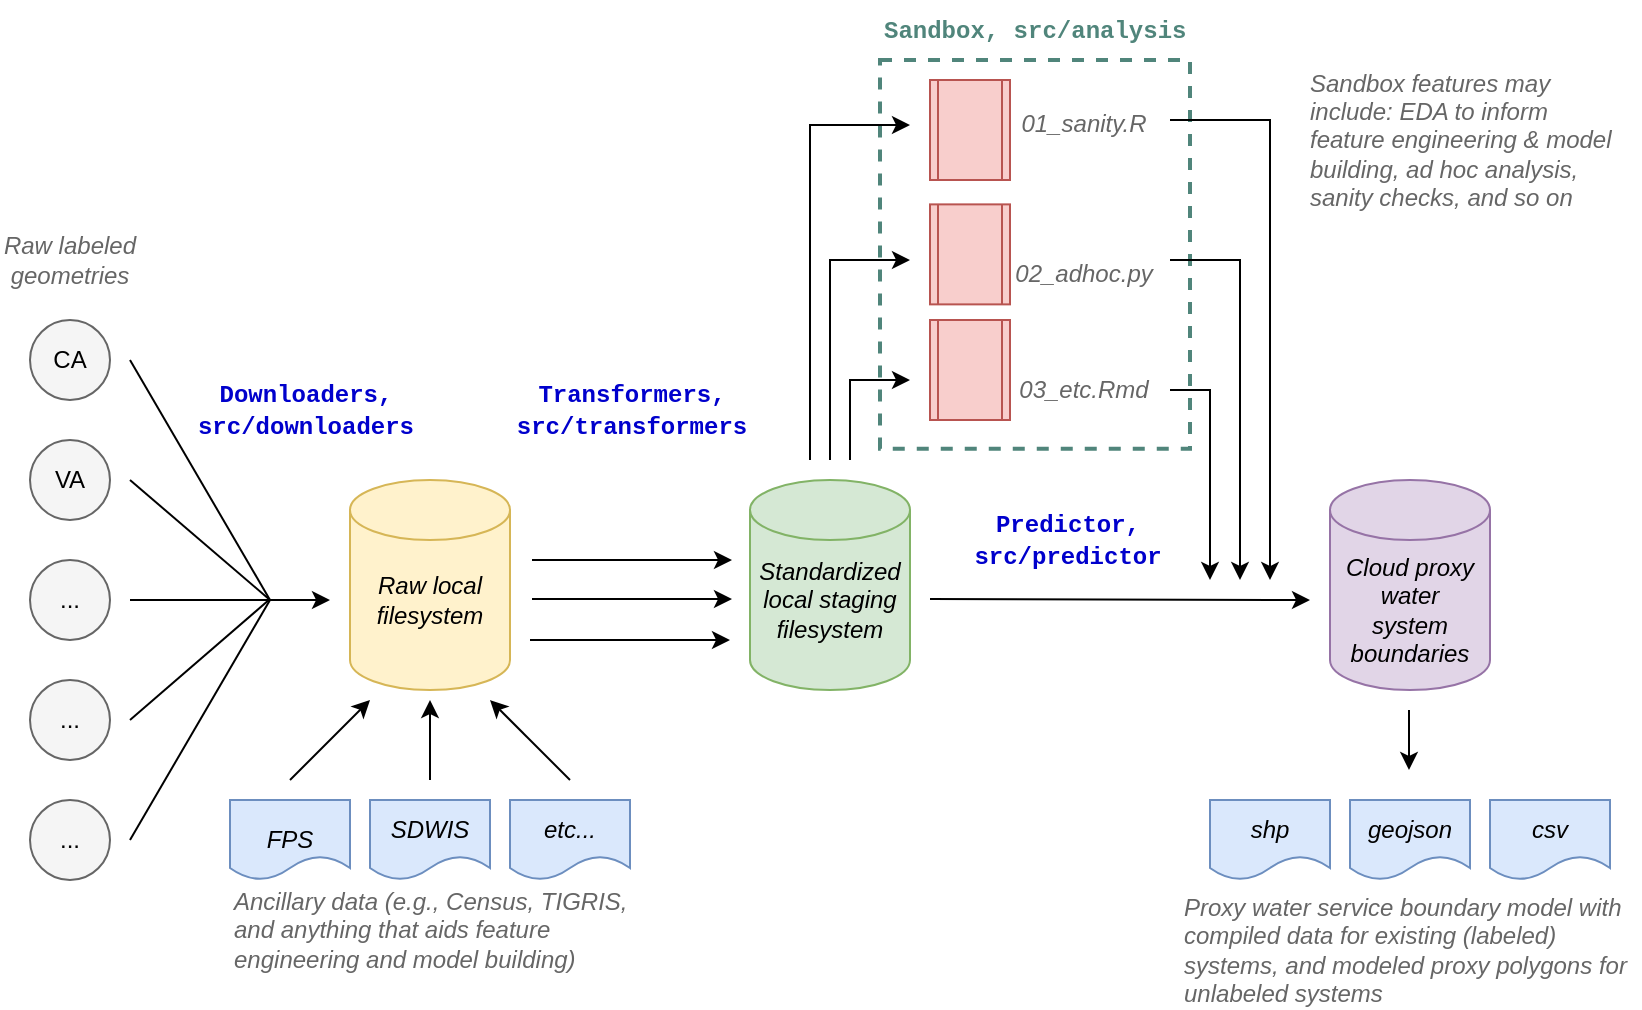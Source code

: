 <mxfile version="15.8.7" type="github">
  <diagram id="tJuNuwM7w041aLE-RxrF" name="Page-1">
    <mxGraphModel dx="1385" dy="855" grid="1" gridSize="10" guides="1" tooltips="1" connect="1" arrows="1" fold="1" page="1" pageScale="1" pageWidth="850" pageHeight="1100" math="0" shadow="0">
      <root>
        <mxCell id="0" />
        <mxCell id="1" parent="0" />
        <mxCell id="s7t7nHPVm9k2qo2n3bWj-88" value="" style="rounded=0;whiteSpace=wrap;html=1;dashed=1;fontFamily=Courier New;fontColor=#666666;strokeWidth=2;fillColor=none;strokeColor=#50857B;" vertex="1" parent="1">
          <mxGeometry x="465" y="30" width="155" height="194.38" as="geometry" />
        </mxCell>
        <mxCell id="s7t7nHPVm9k2qo2n3bWj-1" value="" style="ellipse;whiteSpace=wrap;html=1;aspect=fixed;fillColor=#f5f5f5;fontColor=#333333;strokeColor=#666666;" vertex="1" parent="1">
          <mxGeometry x="40" y="160" width="40" height="40" as="geometry" />
        </mxCell>
        <mxCell id="s7t7nHPVm9k2qo2n3bWj-2" value="" style="ellipse;whiteSpace=wrap;html=1;aspect=fixed;fillColor=#f5f5f5;fontColor=#333333;strokeColor=#666666;" vertex="1" parent="1">
          <mxGeometry x="40" y="220" width="40" height="40" as="geometry" />
        </mxCell>
        <mxCell id="s7t7nHPVm9k2qo2n3bWj-3" value="" style="ellipse;whiteSpace=wrap;html=1;aspect=fixed;fillColor=#f5f5f5;fontColor=#333333;strokeColor=#666666;" vertex="1" parent="1">
          <mxGeometry x="40" y="280" width="40" height="40" as="geometry" />
        </mxCell>
        <mxCell id="s7t7nHPVm9k2qo2n3bWj-4" value="" style="ellipse;whiteSpace=wrap;html=1;aspect=fixed;fillColor=#f5f5f5;fontColor=#333333;strokeColor=#666666;" vertex="1" parent="1">
          <mxGeometry x="40" y="340" width="40" height="40" as="geometry" />
        </mxCell>
        <mxCell id="s7t7nHPVm9k2qo2n3bWj-5" value="" style="ellipse;whiteSpace=wrap;html=1;aspect=fixed;fillColor=#f5f5f5;fontColor=#333333;strokeColor=#666666;" vertex="1" parent="1">
          <mxGeometry x="40" y="400" width="40" height="40" as="geometry" />
        </mxCell>
        <mxCell id="s7t7nHPVm9k2qo2n3bWj-7" value="" style="endArrow=none;html=1;rounded=0;" edge="1" parent="1">
          <mxGeometry width="50" height="50" relative="1" as="geometry">
            <mxPoint x="90" y="420" as="sourcePoint" />
            <mxPoint x="160" y="300" as="targetPoint" />
          </mxGeometry>
        </mxCell>
        <mxCell id="s7t7nHPVm9k2qo2n3bWj-8" value="" style="endArrow=none;html=1;rounded=0;" edge="1" parent="1">
          <mxGeometry width="50" height="50" relative="1" as="geometry">
            <mxPoint x="90" y="180" as="sourcePoint" />
            <mxPoint x="160" y="300" as="targetPoint" />
          </mxGeometry>
        </mxCell>
        <mxCell id="s7t7nHPVm9k2qo2n3bWj-9" value="" style="endArrow=none;html=1;rounded=0;" edge="1" parent="1">
          <mxGeometry width="50" height="50" relative="1" as="geometry">
            <mxPoint x="90" y="240" as="sourcePoint" />
            <mxPoint x="160" y="300" as="targetPoint" />
          </mxGeometry>
        </mxCell>
        <mxCell id="s7t7nHPVm9k2qo2n3bWj-10" value="" style="endArrow=none;html=1;rounded=0;" edge="1" parent="1">
          <mxGeometry width="50" height="50" relative="1" as="geometry">
            <mxPoint x="90" y="300" as="sourcePoint" />
            <mxPoint x="160" y="300" as="targetPoint" />
          </mxGeometry>
        </mxCell>
        <mxCell id="s7t7nHPVm9k2qo2n3bWj-11" value="" style="endArrow=none;html=1;rounded=0;" edge="1" parent="1">
          <mxGeometry width="50" height="50" relative="1" as="geometry">
            <mxPoint x="90" y="360" as="sourcePoint" />
            <mxPoint x="160" y="299.5" as="targetPoint" />
          </mxGeometry>
        </mxCell>
        <mxCell id="s7t7nHPVm9k2qo2n3bWj-12" value="" style="endArrow=classic;html=1;rounded=0;" edge="1" parent="1">
          <mxGeometry width="50" height="50" relative="1" as="geometry">
            <mxPoint x="160" y="300" as="sourcePoint" />
            <mxPoint x="190" y="300" as="targetPoint" />
          </mxGeometry>
        </mxCell>
        <mxCell id="s7t7nHPVm9k2qo2n3bWj-13" value="&lt;i&gt;Raw labeled geometries&lt;/i&gt;" style="text;html=1;strokeColor=none;fillColor=none;align=center;verticalAlign=middle;whiteSpace=wrap;rounded=0;fontColor=#666666;" vertex="1" parent="1">
          <mxGeometry x="25" y="115" width="70" height="30" as="geometry" />
        </mxCell>
        <mxCell id="s7t7nHPVm9k2qo2n3bWj-14" value="CA" style="text;html=1;strokeColor=none;fillColor=none;align=center;verticalAlign=middle;whiteSpace=wrap;rounded=0;" vertex="1" parent="1">
          <mxGeometry x="30" y="165" width="60" height="30" as="geometry" />
        </mxCell>
        <mxCell id="s7t7nHPVm9k2qo2n3bWj-15" value="VA" style="text;html=1;strokeColor=none;fillColor=none;align=center;verticalAlign=middle;whiteSpace=wrap;rounded=0;" vertex="1" parent="1">
          <mxGeometry x="30" y="222.5" width="60" height="35" as="geometry" />
        </mxCell>
        <mxCell id="s7t7nHPVm9k2qo2n3bWj-17" value="" style="shape=cylinder3;whiteSpace=wrap;html=1;boundedLbl=1;backgroundOutline=1;size=15;fillColor=#fff2cc;strokeColor=#d6b656;" vertex="1" parent="1">
          <mxGeometry x="200" y="240" width="80" height="105" as="geometry" />
        </mxCell>
        <mxCell id="s7t7nHPVm9k2qo2n3bWj-18" value="&lt;i&gt;Raw local&lt;br&gt;filesystem&lt;/i&gt;" style="text;html=1;strokeColor=none;fillColor=none;align=center;verticalAlign=middle;whiteSpace=wrap;rounded=0;" vertex="1" parent="1">
          <mxGeometry x="205" y="285" width="70" height="30" as="geometry" />
        </mxCell>
        <mxCell id="s7t7nHPVm9k2qo2n3bWj-29" value="" style="shape=document;whiteSpace=wrap;html=1;boundedLbl=1;fillColor=#dae8fc;strokeColor=#6c8ebf;" vertex="1" parent="1">
          <mxGeometry x="140" y="400" width="60" height="40" as="geometry" />
        </mxCell>
        <mxCell id="s7t7nHPVm9k2qo2n3bWj-30" value="" style="shape=document;whiteSpace=wrap;html=1;boundedLbl=1;fillColor=#dae8fc;strokeColor=#6c8ebf;" vertex="1" parent="1">
          <mxGeometry x="210" y="400" width="60" height="40" as="geometry" />
        </mxCell>
        <mxCell id="s7t7nHPVm9k2qo2n3bWj-31" value="" style="shape=document;whiteSpace=wrap;html=1;boundedLbl=1;fillColor=#dae8fc;strokeColor=#6c8ebf;" vertex="1" parent="1">
          <mxGeometry x="280" y="400" width="60" height="40" as="geometry" />
        </mxCell>
        <mxCell id="s7t7nHPVm9k2qo2n3bWj-33" value="" style="endArrow=classic;html=1;rounded=0;" edge="1" parent="1">
          <mxGeometry width="50" height="50" relative="1" as="geometry">
            <mxPoint x="170" y="390" as="sourcePoint" />
            <mxPoint x="210" y="350" as="targetPoint" />
          </mxGeometry>
        </mxCell>
        <mxCell id="s7t7nHPVm9k2qo2n3bWj-34" value="" style="endArrow=classic;html=1;rounded=0;" edge="1" parent="1">
          <mxGeometry width="50" height="50" relative="1" as="geometry">
            <mxPoint x="310" y="390" as="sourcePoint" />
            <mxPoint x="270" y="350" as="targetPoint" />
          </mxGeometry>
        </mxCell>
        <mxCell id="s7t7nHPVm9k2qo2n3bWj-35" value="" style="endArrow=classic;html=1;rounded=0;" edge="1" parent="1">
          <mxGeometry width="50" height="50" relative="1" as="geometry">
            <mxPoint x="240" y="390" as="sourcePoint" />
            <mxPoint x="240" y="350" as="targetPoint" />
          </mxGeometry>
        </mxCell>
        <mxCell id="s7t7nHPVm9k2qo2n3bWj-36" value="&lt;i&gt;Ancillary data (e.g., Census, TIGRIS, and anything that aids feature engineering and model building)&lt;/i&gt;" style="text;html=1;strokeColor=none;fillColor=none;align=left;verticalAlign=middle;whiteSpace=wrap;rounded=0;fontColor=#666666;" vertex="1" parent="1">
          <mxGeometry x="140" y="450" width="200" height="30" as="geometry" />
        </mxCell>
        <mxCell id="s7t7nHPVm9k2qo2n3bWj-37" value="&lt;i&gt;FPS&lt;/i&gt;" style="text;html=1;strokeColor=none;fillColor=none;align=center;verticalAlign=middle;whiteSpace=wrap;rounded=0;" vertex="1" parent="1">
          <mxGeometry x="145" y="400" width="50" height="40" as="geometry" />
        </mxCell>
        <mxCell id="s7t7nHPVm9k2qo2n3bWj-38" value="&lt;i&gt;SDWIS&lt;/i&gt;" style="text;html=1;strokeColor=none;fillColor=none;align=center;verticalAlign=middle;whiteSpace=wrap;rounded=0;" vertex="1" parent="1">
          <mxGeometry x="215" y="400" width="50" height="30" as="geometry" />
        </mxCell>
        <mxCell id="s7t7nHPVm9k2qo2n3bWj-39" value="&lt;i&gt;etc...&lt;/i&gt;" style="text;html=1;strokeColor=none;fillColor=none;align=center;verticalAlign=middle;whiteSpace=wrap;rounded=0;" vertex="1" parent="1">
          <mxGeometry x="285" y="400" width="50" height="30" as="geometry" />
        </mxCell>
        <mxCell id="s7t7nHPVm9k2qo2n3bWj-42" value="" style="endArrow=classic;html=1;rounded=0;" edge="1" parent="1">
          <mxGeometry width="50" height="50" relative="1" as="geometry">
            <mxPoint x="291" y="280" as="sourcePoint" />
            <mxPoint x="391" y="280" as="targetPoint" />
          </mxGeometry>
        </mxCell>
        <mxCell id="s7t7nHPVm9k2qo2n3bWj-43" value="" style="endArrow=classic;html=1;rounded=0;" edge="1" parent="1">
          <mxGeometry width="50" height="50" relative="1" as="geometry">
            <mxPoint x="291" y="299.5" as="sourcePoint" />
            <mxPoint x="391" y="299.5" as="targetPoint" />
          </mxGeometry>
        </mxCell>
        <mxCell id="s7t7nHPVm9k2qo2n3bWj-44" value="" style="endArrow=classic;html=1;rounded=0;" edge="1" parent="1">
          <mxGeometry width="50" height="50" relative="1" as="geometry">
            <mxPoint x="290" y="320" as="sourcePoint" />
            <mxPoint x="390" y="320" as="targetPoint" />
          </mxGeometry>
        </mxCell>
        <mxCell id="s7t7nHPVm9k2qo2n3bWj-45" value="&lt;b&gt;&lt;font face=&quot;Courier New&quot;&gt;Transformers,&lt;br&gt;src/transformers&lt;br&gt;&lt;/font&gt;&lt;/b&gt;" style="text;html=1;strokeColor=none;fillColor=none;align=center;verticalAlign=middle;whiteSpace=wrap;rounded=0;fontColor=#0000CC;" vertex="1" parent="1">
          <mxGeometry x="311" y="190" width="60" height="30" as="geometry" />
        </mxCell>
        <mxCell id="s7t7nHPVm9k2qo2n3bWj-46" value="" style="shape=cylinder3;whiteSpace=wrap;html=1;boundedLbl=1;backgroundOutline=1;size=15;fillColor=#d5e8d4;strokeColor=#82b366;" vertex="1" parent="1">
          <mxGeometry x="400" y="240" width="80" height="105" as="geometry" />
        </mxCell>
        <mxCell id="s7t7nHPVm9k2qo2n3bWj-47" value="&lt;i&gt;Standardized&lt;br&gt;local staging filesystem&lt;/i&gt;" style="text;html=1;strokeColor=none;fillColor=none;align=center;verticalAlign=middle;whiteSpace=wrap;rounded=0;" vertex="1" parent="1">
          <mxGeometry x="405" y="285" width="70" height="30" as="geometry" />
        </mxCell>
        <mxCell id="s7t7nHPVm9k2qo2n3bWj-48" value="" style="endArrow=classic;html=1;rounded=0;" edge="1" parent="1">
          <mxGeometry width="50" height="50" relative="1" as="geometry">
            <mxPoint x="450" y="230" as="sourcePoint" />
            <mxPoint x="480" y="190" as="targetPoint" />
            <Array as="points">
              <mxPoint x="450" y="190" />
            </Array>
          </mxGeometry>
        </mxCell>
        <mxCell id="s7t7nHPVm9k2qo2n3bWj-53" value="" style="endArrow=classic;html=1;rounded=0;" edge="1" parent="1">
          <mxGeometry width="50" height="50" relative="1" as="geometry">
            <mxPoint x="430" y="230" as="sourcePoint" />
            <mxPoint x="480" y="62.5" as="targetPoint" />
            <Array as="points">
              <mxPoint x="430" y="62.5" />
            </Array>
          </mxGeometry>
        </mxCell>
        <mxCell id="s7t7nHPVm9k2qo2n3bWj-55" value="" style="shape=process;whiteSpace=wrap;html=1;backgroundOutline=1;fontFamily=Courier New;fillColor=#f8cecc;strokeColor=#b85450;" vertex="1" parent="1">
          <mxGeometry x="490" y="40" width="40" height="50" as="geometry" />
        </mxCell>
        <mxCell id="s7t7nHPVm9k2qo2n3bWj-56" value="&lt;i&gt;&lt;font color=&quot;#666666&quot;&gt;Sandbox features may include: EDA to inform feature engineering &amp;amp; model building,&amp;nbsp;&lt;/font&gt;&lt;/i&gt;&lt;i&gt;&lt;font color=&quot;#666666&quot;&gt;ad hoc analysis, sanity checks, and so on&lt;/font&gt;&lt;/i&gt;" style="text;html=1;strokeColor=none;fillColor=none;align=left;verticalAlign=middle;whiteSpace=wrap;rounded=0;" vertex="1" parent="1">
          <mxGeometry x="677.5" y="10" width="152.5" height="120" as="geometry" />
        </mxCell>
        <mxCell id="s7t7nHPVm9k2qo2n3bWj-57" value="" style="endArrow=classic;html=1;rounded=0;" edge="1" parent="1">
          <mxGeometry width="50" height="50" relative="1" as="geometry">
            <mxPoint x="490" y="299.5" as="sourcePoint" />
            <mxPoint x="680" y="300" as="targetPoint" />
          </mxGeometry>
        </mxCell>
        <mxCell id="s7t7nHPVm9k2qo2n3bWj-58" value="&lt;b&gt;&lt;font face=&quot;Courier New&quot;&gt;Predictor,&lt;br&gt;src/predictor&lt;br&gt;&lt;/font&gt;&lt;/b&gt;" style="text;html=1;strokeColor=none;fillColor=none;align=center;verticalAlign=middle;whiteSpace=wrap;rounded=0;fontColor=#0000CC;" vertex="1" parent="1">
          <mxGeometry x="528.75" y="255" width="60" height="30" as="geometry" />
        </mxCell>
        <mxCell id="s7t7nHPVm9k2qo2n3bWj-59" value="" style="shape=cylinder3;whiteSpace=wrap;html=1;boundedLbl=1;backgroundOutline=1;size=15;fillColor=#e1d5e7;strokeColor=#9673a6;" vertex="1" parent="1">
          <mxGeometry x="690" y="240" width="80" height="105" as="geometry" />
        </mxCell>
        <mxCell id="s7t7nHPVm9k2qo2n3bWj-60" value="&lt;i&gt;Cloud proxy water system boundaries&lt;/i&gt;" style="text;html=1;strokeColor=none;fillColor=none;align=center;verticalAlign=middle;whiteSpace=wrap;rounded=0;" vertex="1" parent="1">
          <mxGeometry x="695" y="290" width="70" height="30" as="geometry" />
        </mxCell>
        <mxCell id="s7t7nHPVm9k2qo2n3bWj-61" value="" style="endArrow=classic;html=1;rounded=0;" edge="1" parent="1">
          <mxGeometry width="50" height="50" relative="1" as="geometry">
            <mxPoint x="610" y="60" as="sourcePoint" />
            <mxPoint x="660" y="290" as="targetPoint" />
            <Array as="points">
              <mxPoint x="660" y="60" />
            </Array>
          </mxGeometry>
        </mxCell>
        <mxCell id="s7t7nHPVm9k2qo2n3bWj-63" value="" style="endArrow=classic;html=1;rounded=0;" edge="1" parent="1">
          <mxGeometry width="50" height="50" relative="1" as="geometry">
            <mxPoint x="610" y="195" as="sourcePoint" />
            <mxPoint x="630" y="290" as="targetPoint" />
            <Array as="points">
              <mxPoint x="630" y="195" />
            </Array>
          </mxGeometry>
        </mxCell>
        <mxCell id="s7t7nHPVm9k2qo2n3bWj-64" value="" style="endArrow=classic;html=1;rounded=0;" edge="1" parent="1">
          <mxGeometry width="50" height="50" relative="1" as="geometry">
            <mxPoint x="729.5" y="355" as="sourcePoint" />
            <mxPoint x="729.5" y="385" as="targetPoint" />
          </mxGeometry>
        </mxCell>
        <mxCell id="s7t7nHPVm9k2qo2n3bWj-72" value="" style="shape=document;whiteSpace=wrap;html=1;boundedLbl=1;fillColor=#dae8fc;strokeColor=#6c8ebf;" vertex="1" parent="1">
          <mxGeometry x="630" y="400" width="60" height="40" as="geometry" />
        </mxCell>
        <mxCell id="s7t7nHPVm9k2qo2n3bWj-73" value="" style="shape=document;whiteSpace=wrap;html=1;boundedLbl=1;fillColor=#dae8fc;strokeColor=#6c8ebf;" vertex="1" parent="1">
          <mxGeometry x="700" y="400" width="60" height="40" as="geometry" />
        </mxCell>
        <mxCell id="s7t7nHPVm9k2qo2n3bWj-74" value="" style="shape=document;whiteSpace=wrap;html=1;boundedLbl=1;fillColor=#dae8fc;strokeColor=#6c8ebf;" vertex="1" parent="1">
          <mxGeometry x="770" y="400" width="60" height="40" as="geometry" />
        </mxCell>
        <mxCell id="s7t7nHPVm9k2qo2n3bWj-75" value="&lt;i&gt;Proxy water service boundary model with compiled data for existing (labeled) systems, and modeled proxy polygons for unlabeled systems&lt;/i&gt;" style="text;html=1;strokeColor=none;fillColor=none;align=left;verticalAlign=middle;whiteSpace=wrap;rounded=0;fontColor=#666666;" vertex="1" parent="1">
          <mxGeometry x="615" y="460" width="230" height="30" as="geometry" />
        </mxCell>
        <mxCell id="s7t7nHPVm9k2qo2n3bWj-76" value="&lt;i&gt;shp&lt;/i&gt;" style="text;html=1;strokeColor=none;fillColor=none;align=center;verticalAlign=middle;whiteSpace=wrap;rounded=0;" vertex="1" parent="1">
          <mxGeometry x="635" y="395" width="50" height="40" as="geometry" />
        </mxCell>
        <mxCell id="s7t7nHPVm9k2qo2n3bWj-77" value="&lt;i&gt;geojson&lt;/i&gt;" style="text;html=1;strokeColor=none;fillColor=none;align=center;verticalAlign=middle;whiteSpace=wrap;rounded=0;" vertex="1" parent="1">
          <mxGeometry x="705" y="400" width="50" height="30" as="geometry" />
        </mxCell>
        <mxCell id="s7t7nHPVm9k2qo2n3bWj-78" value="&lt;i&gt;csv&lt;/i&gt;" style="text;html=1;strokeColor=none;fillColor=none;align=center;verticalAlign=middle;whiteSpace=wrap;rounded=0;" vertex="1" parent="1">
          <mxGeometry x="775" y="400" width="50" height="30" as="geometry" />
        </mxCell>
        <mxCell id="s7t7nHPVm9k2qo2n3bWj-81" value="..." style="text;html=1;strokeColor=none;fillColor=none;align=center;verticalAlign=middle;whiteSpace=wrap;rounded=0;" vertex="1" parent="1">
          <mxGeometry x="30" y="282.5" width="60" height="35" as="geometry" />
        </mxCell>
        <mxCell id="s7t7nHPVm9k2qo2n3bWj-82" value="..." style="text;html=1;strokeColor=none;fillColor=none;align=center;verticalAlign=middle;whiteSpace=wrap;rounded=0;" vertex="1" parent="1">
          <mxGeometry x="30" y="342.5" width="60" height="35" as="geometry" />
        </mxCell>
        <mxCell id="s7t7nHPVm9k2qo2n3bWj-83" value="..." style="text;html=1;strokeColor=none;fillColor=none;align=center;verticalAlign=middle;whiteSpace=wrap;rounded=0;" vertex="1" parent="1">
          <mxGeometry x="30" y="402.5" width="60" height="35" as="geometry" />
        </mxCell>
        <mxCell id="s7t7nHPVm9k2qo2n3bWj-85" value="&lt;b&gt;&lt;font face=&quot;Courier New&quot;&gt;Sandbox, src/analysis&lt;/font&gt;&lt;/b&gt;" style="text;html=1;strokeColor=none;fillColor=none;align=left;verticalAlign=middle;whiteSpace=wrap;rounded=0;fontColor=#50857B;" vertex="1" parent="1">
          <mxGeometry x="465" width="175" height="30" as="geometry" />
        </mxCell>
        <mxCell id="s7t7nHPVm9k2qo2n3bWj-16" value="&lt;b&gt;&lt;font face=&quot;Courier New&quot;&gt;Downloaders,&lt;br&gt;src/downloaders&lt;br&gt;&lt;/font&gt;&lt;/b&gt;" style="text;html=1;strokeColor=none;fillColor=default;align=center;verticalAlign=middle;whiteSpace=wrap;rounded=0;fontColor=#0000CC;" vertex="1" parent="1">
          <mxGeometry x="122.5" y="185" width="110" height="40" as="geometry" />
        </mxCell>
        <mxCell id="s7t7nHPVm9k2qo2n3bWj-91" value="" style="shape=process;whiteSpace=wrap;html=1;backgroundOutline=1;fontFamily=Courier New;fillColor=#f8cecc;strokeColor=#b85450;" vertex="1" parent="1">
          <mxGeometry x="490" y="102.19" width="40" height="50" as="geometry" />
        </mxCell>
        <mxCell id="s7t7nHPVm9k2qo2n3bWj-92" value="" style="shape=process;whiteSpace=wrap;html=1;backgroundOutline=1;fontFamily=Courier New;fillColor=#f8cecc;strokeColor=#b85450;" vertex="1" parent="1">
          <mxGeometry x="490" y="160" width="40" height="50" as="geometry" />
        </mxCell>
        <mxCell id="s7t7nHPVm9k2qo2n3bWj-93" value="" style="endArrow=classic;html=1;rounded=0;" edge="1" parent="1">
          <mxGeometry width="50" height="50" relative="1" as="geometry">
            <mxPoint x="440" y="230" as="sourcePoint" />
            <mxPoint x="480" y="130" as="targetPoint" />
            <Array as="points">
              <mxPoint x="440" y="130" />
            </Array>
          </mxGeometry>
        </mxCell>
        <mxCell id="s7t7nHPVm9k2qo2n3bWj-96" value="" style="endArrow=classic;html=1;rounded=0;" edge="1" parent="1">
          <mxGeometry width="50" height="50" relative="1" as="geometry">
            <mxPoint x="610" y="130" as="sourcePoint" />
            <mxPoint x="645" y="290" as="targetPoint" />
            <Array as="points">
              <mxPoint x="645" y="130" />
            </Array>
          </mxGeometry>
        </mxCell>
        <mxCell id="s7t7nHPVm9k2qo2n3bWj-97" value="&lt;i&gt;01_sanity.R&lt;/i&gt;" style="text;html=1;strokeColor=none;fillColor=none;align=center;verticalAlign=middle;whiteSpace=wrap;rounded=0;fontColor=#666666;" vertex="1" parent="1">
          <mxGeometry x="532" y="47" width="70" height="30" as="geometry" />
        </mxCell>
        <mxCell id="s7t7nHPVm9k2qo2n3bWj-98" value="&lt;i&gt;03_etc.Rmd&lt;/i&gt;" style="text;html=1;strokeColor=none;fillColor=none;align=center;verticalAlign=middle;whiteSpace=wrap;rounded=0;fontColor=#666666;" vertex="1" parent="1">
          <mxGeometry x="532" y="180" width="70" height="30" as="geometry" />
        </mxCell>
        <mxCell id="s7t7nHPVm9k2qo2n3bWj-99" value="&lt;i&gt;02_adhoc.py&lt;/i&gt;" style="text;html=1;strokeColor=none;fillColor=none;align=center;verticalAlign=middle;whiteSpace=wrap;rounded=0;fontColor=#666666;" vertex="1" parent="1">
          <mxGeometry x="532" y="122.19" width="70" height="30" as="geometry" />
        </mxCell>
      </root>
    </mxGraphModel>
  </diagram>
</mxfile>
